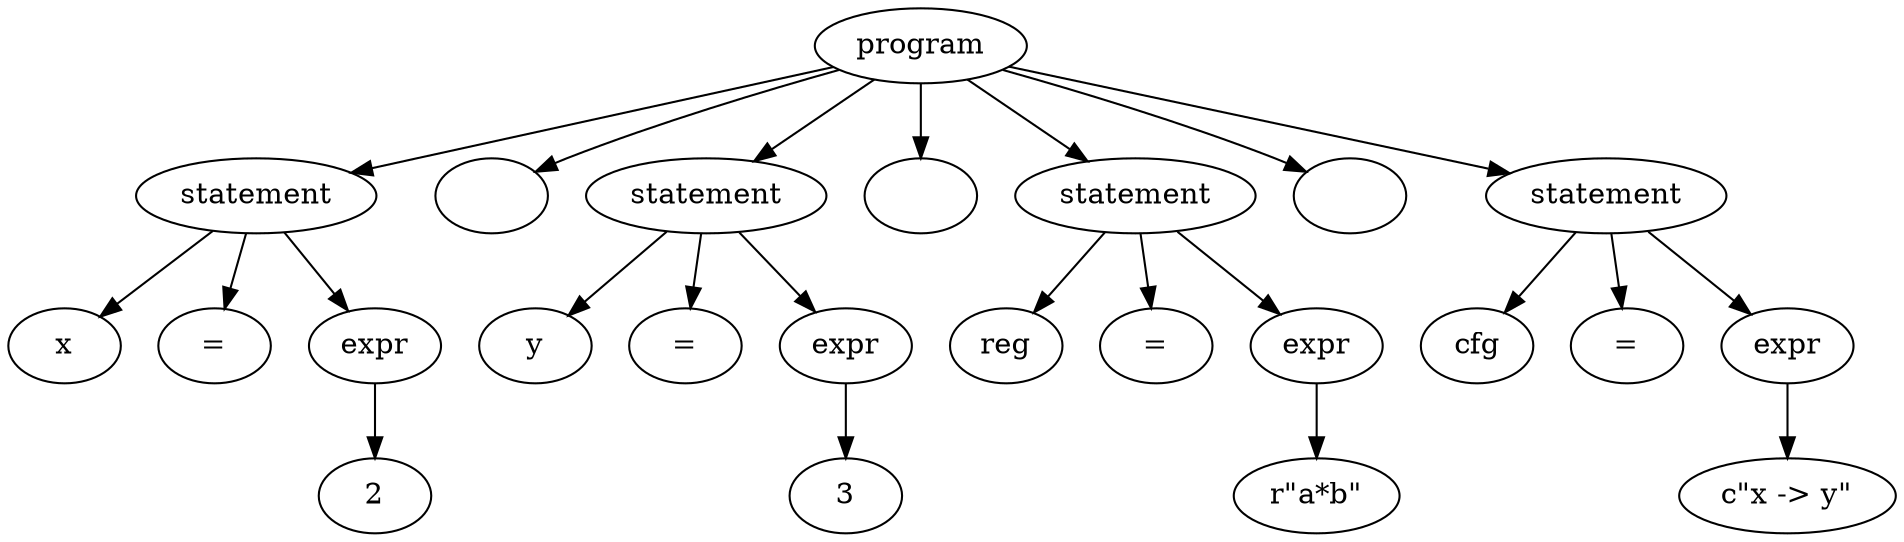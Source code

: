 strict digraph program {
1 [label=program];
1 -> 2;
2 [label=statement];
3 [label=x];
2 -> 3;
4 [label="="];
2 -> 4;
2 -> 5;
5 [label=expr];
6 [label=2];
5 -> 6;
7 [label="\n"];
1 -> 7;
1 -> 8;
8 [label=statement];
9 [label=y];
8 -> 9;
10 [label="="];
8 -> 10;
8 -> 11;
11 [label=expr];
12 [label=3];
11 -> 12;
13 [label="\n"];
1 -> 13;
1 -> 14;
14 [label=statement];
15 [label=reg];
14 -> 15;
16 [label="="];
14 -> 16;
14 -> 17;
17 [label=expr];
18 [label="r\"a*b\""];
17 -> 18;
19 [label="\n"];
1 -> 19;
1 -> 20;
20 [label=statement];
21 [label=cfg];
20 -> 21;
22 [label="="];
20 -> 22;
20 -> 23;
23 [label=expr];
24 [label="c\"x -> y\""];
23 -> 24;
}
